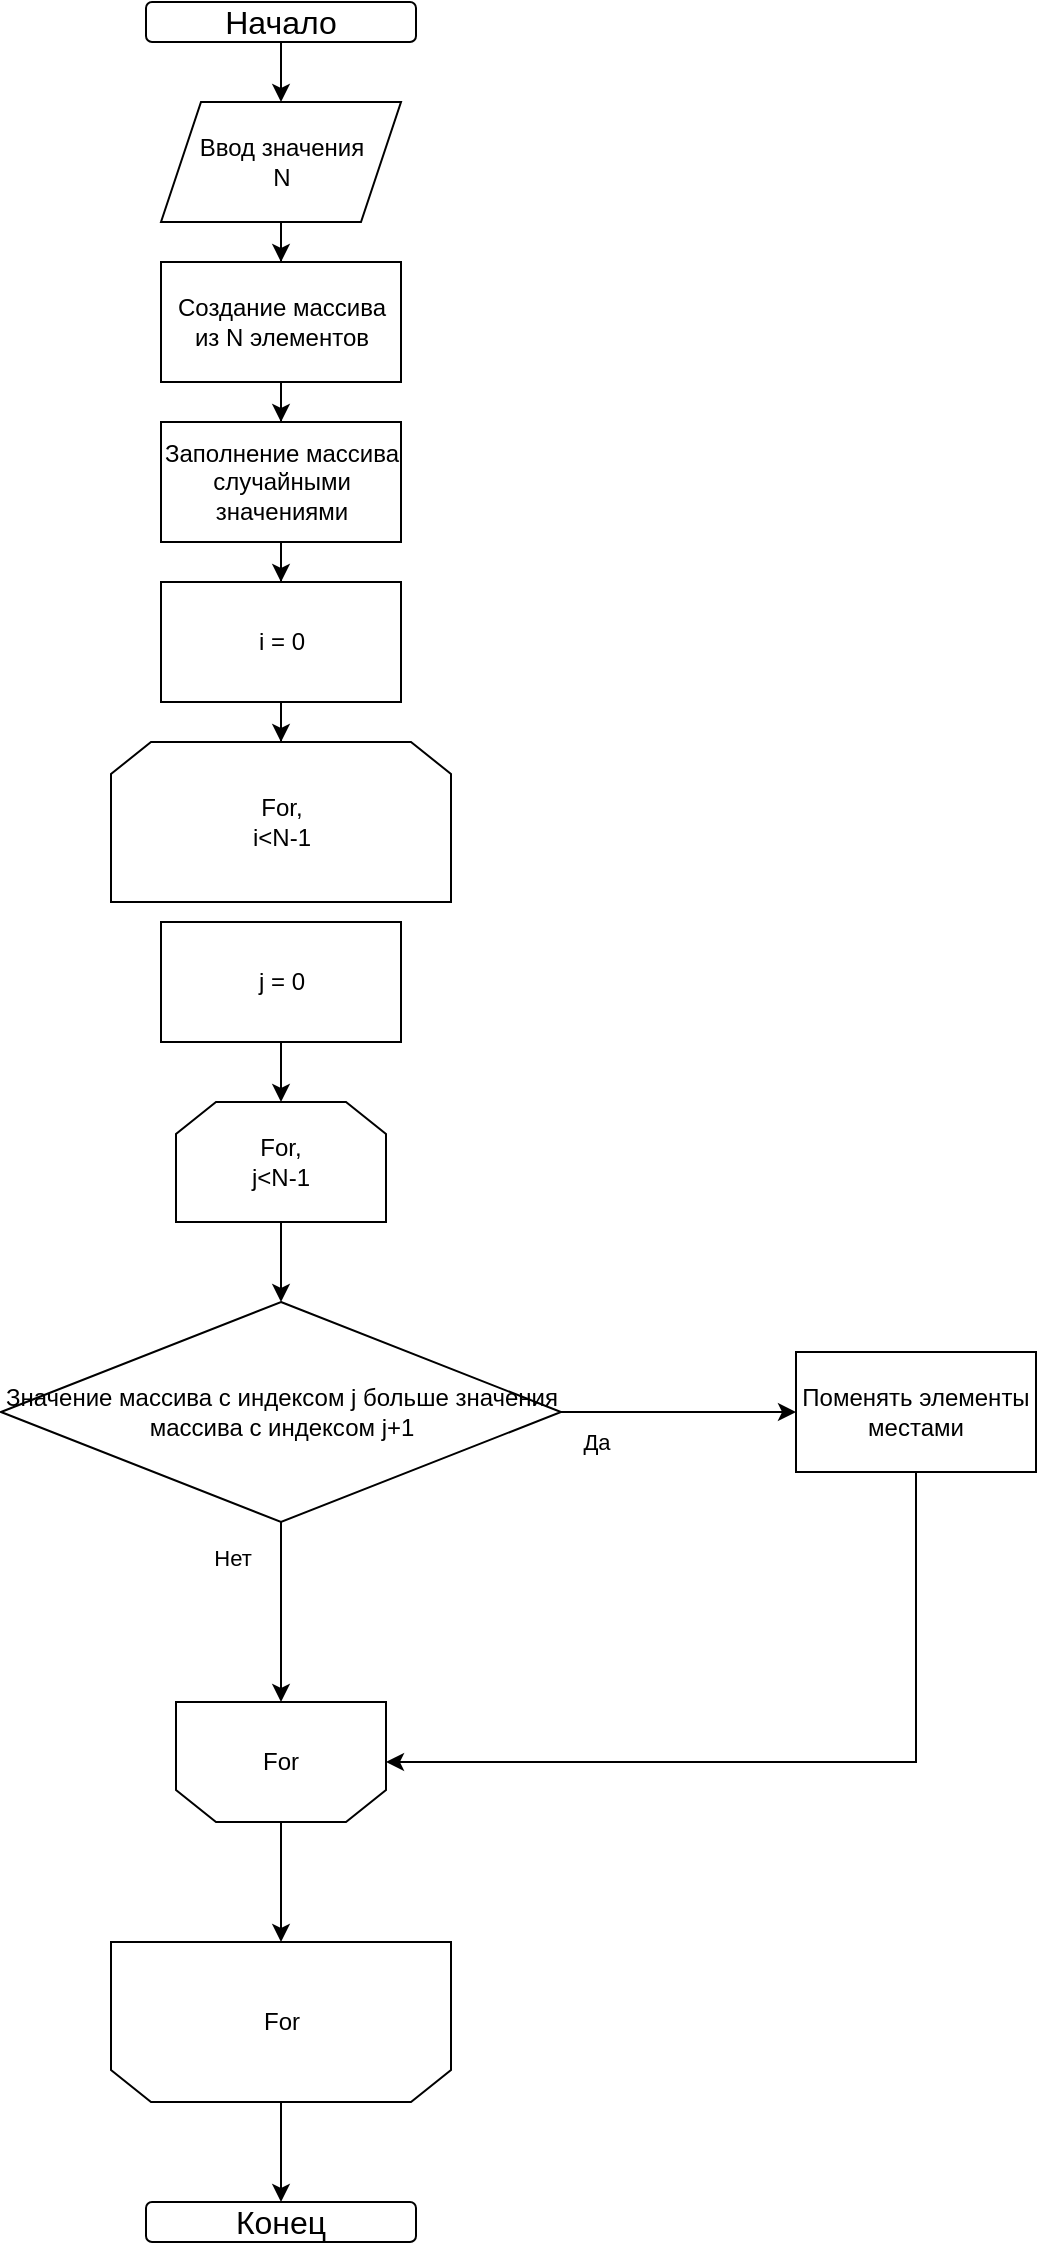 <mxfile version="21.4.0" type="github">
  <diagram id="C5RBs43oDa-KdzZeNtuy" name="Page-1">
    <mxGraphModel dx="2049" dy="1066" grid="1" gridSize="10" guides="1" tooltips="1" connect="1" arrows="1" fold="1" page="1" pageScale="1" pageWidth="827" pageHeight="1169" math="0" shadow="0">
      <root>
        <mxCell id="WIyWlLk6GJQsqaUBKTNV-0" />
        <mxCell id="WIyWlLk6GJQsqaUBKTNV-1" parent="WIyWlLk6GJQsqaUBKTNV-0" />
        <mxCell id="D8vA_F0jj49hH-3VTIe_-32" style="edgeStyle=orthogonalEdgeStyle;rounded=0;orthogonalLoop=1;jettySize=auto;html=1;entryX=0.5;entryY=0;entryDx=0;entryDy=0;" edge="1" parent="WIyWlLk6GJQsqaUBKTNV-1" source="D8vA_F0jj49hH-3VTIe_-3" target="D8vA_F0jj49hH-3VTIe_-4">
          <mxGeometry relative="1" as="geometry" />
        </mxCell>
        <mxCell id="D8vA_F0jj49hH-3VTIe_-3" value="&lt;font style=&quot;font-size: 16px;&quot;&gt;Начало&lt;/font&gt;" style="rounded=1;whiteSpace=wrap;html=1;" vertex="1" parent="WIyWlLk6GJQsqaUBKTNV-1">
          <mxGeometry x="275" y="30" width="135" height="20" as="geometry" />
        </mxCell>
        <mxCell id="D8vA_F0jj49hH-3VTIe_-33" style="edgeStyle=orthogonalEdgeStyle;rounded=0;orthogonalLoop=1;jettySize=auto;html=1;entryX=0.5;entryY=0;entryDx=0;entryDy=0;" edge="1" parent="WIyWlLk6GJQsqaUBKTNV-1" source="D8vA_F0jj49hH-3VTIe_-4" target="D8vA_F0jj49hH-3VTIe_-5">
          <mxGeometry relative="1" as="geometry" />
        </mxCell>
        <mxCell id="D8vA_F0jj49hH-3VTIe_-4" value="Ввод значения&lt;br&gt;N" style="shape=parallelogram;perimeter=parallelogramPerimeter;whiteSpace=wrap;html=1;fixedSize=1;" vertex="1" parent="WIyWlLk6GJQsqaUBKTNV-1">
          <mxGeometry x="282.5" y="80" width="120" height="60" as="geometry" />
        </mxCell>
        <mxCell id="D8vA_F0jj49hH-3VTIe_-35" style="edgeStyle=orthogonalEdgeStyle;rounded=0;orthogonalLoop=1;jettySize=auto;html=1;entryX=0.5;entryY=0;entryDx=0;entryDy=0;" edge="1" parent="WIyWlLk6GJQsqaUBKTNV-1" source="D8vA_F0jj49hH-3VTIe_-5" target="D8vA_F0jj49hH-3VTIe_-11">
          <mxGeometry relative="1" as="geometry" />
        </mxCell>
        <mxCell id="D8vA_F0jj49hH-3VTIe_-5" value="Создание массива из N элементов" style="rounded=0;whiteSpace=wrap;html=1;" vertex="1" parent="WIyWlLk6GJQsqaUBKTNV-1">
          <mxGeometry x="282.5" y="160" width="120" height="60" as="geometry" />
        </mxCell>
        <mxCell id="D8vA_F0jj49hH-3VTIe_-29" value="" style="edgeStyle=orthogonalEdgeStyle;rounded=0;orthogonalLoop=1;jettySize=auto;html=1;" edge="1" parent="WIyWlLk6GJQsqaUBKTNV-1" source="D8vA_F0jj49hH-3VTIe_-11" target="D8vA_F0jj49hH-3VTIe_-16">
          <mxGeometry relative="1" as="geometry" />
        </mxCell>
        <mxCell id="D8vA_F0jj49hH-3VTIe_-11" value="Заполнение массива случайными значениями" style="rounded=0;whiteSpace=wrap;html=1;" vertex="1" parent="WIyWlLk6GJQsqaUBKTNV-1">
          <mxGeometry x="282.5" y="240" width="120" height="60" as="geometry" />
        </mxCell>
        <mxCell id="D8vA_F0jj49hH-3VTIe_-13" value="For,&lt;br&gt;i&amp;lt;N-1" style="shape=loopLimit;whiteSpace=wrap;html=1;" vertex="1" parent="WIyWlLk6GJQsqaUBKTNV-1">
          <mxGeometry x="257.5" y="400" width="170" height="80" as="geometry" />
        </mxCell>
        <mxCell id="D8vA_F0jj49hH-3VTIe_-37" style="edgeStyle=orthogonalEdgeStyle;rounded=0;orthogonalLoop=1;jettySize=auto;html=1;" edge="1" parent="WIyWlLk6GJQsqaUBKTNV-1" source="D8vA_F0jj49hH-3VTIe_-15">
          <mxGeometry relative="1" as="geometry">
            <mxPoint x="342.5" y="1130.0" as="targetPoint" />
          </mxGeometry>
        </mxCell>
        <mxCell id="D8vA_F0jj49hH-3VTIe_-15" value="For&lt;br&gt;" style="shape=loopLimit;whiteSpace=wrap;html=1;direction=west;" vertex="1" parent="WIyWlLk6GJQsqaUBKTNV-1">
          <mxGeometry x="257.5" y="1000" width="170" height="80" as="geometry" />
        </mxCell>
        <mxCell id="D8vA_F0jj49hH-3VTIe_-28" style="edgeStyle=orthogonalEdgeStyle;rounded=0;orthogonalLoop=1;jettySize=auto;html=1;exitX=0.5;exitY=1;exitDx=0;exitDy=0;" edge="1" parent="WIyWlLk6GJQsqaUBKTNV-1" source="D8vA_F0jj49hH-3VTIe_-16" target="D8vA_F0jj49hH-3VTIe_-13">
          <mxGeometry relative="1" as="geometry" />
        </mxCell>
        <mxCell id="D8vA_F0jj49hH-3VTIe_-16" value="i = 0" style="rounded=0;whiteSpace=wrap;html=1;" vertex="1" parent="WIyWlLk6GJQsqaUBKTNV-1">
          <mxGeometry x="282.5" y="320" width="120" height="60" as="geometry" />
        </mxCell>
        <mxCell id="D8vA_F0jj49hH-3VTIe_-27" style="edgeStyle=orthogonalEdgeStyle;rounded=0;orthogonalLoop=1;jettySize=auto;html=1;" edge="1" parent="WIyWlLk6GJQsqaUBKTNV-1" source="D8vA_F0jj49hH-3VTIe_-17" target="D8vA_F0jj49hH-3VTIe_-18">
          <mxGeometry relative="1" as="geometry" />
        </mxCell>
        <mxCell id="D8vA_F0jj49hH-3VTIe_-17" value="j = 0" style="rounded=0;whiteSpace=wrap;html=1;" vertex="1" parent="WIyWlLk6GJQsqaUBKTNV-1">
          <mxGeometry x="282.5" y="490" width="120" height="60" as="geometry" />
        </mxCell>
        <mxCell id="D8vA_F0jj49hH-3VTIe_-26" style="edgeStyle=orthogonalEdgeStyle;rounded=0;orthogonalLoop=1;jettySize=auto;html=1;entryX=0.5;entryY=0;entryDx=0;entryDy=0;" edge="1" parent="WIyWlLk6GJQsqaUBKTNV-1" source="D8vA_F0jj49hH-3VTIe_-18" target="D8vA_F0jj49hH-3VTIe_-21">
          <mxGeometry relative="1" as="geometry" />
        </mxCell>
        <mxCell id="D8vA_F0jj49hH-3VTIe_-18" value="For,&lt;br&gt;j&amp;lt;N-1" style="shape=loopLimit;whiteSpace=wrap;html=1;" vertex="1" parent="WIyWlLk6GJQsqaUBKTNV-1">
          <mxGeometry x="290" y="580" width="105" height="60" as="geometry" />
        </mxCell>
        <mxCell id="D8vA_F0jj49hH-3VTIe_-36" style="edgeStyle=orthogonalEdgeStyle;rounded=0;orthogonalLoop=1;jettySize=auto;html=1;" edge="1" parent="WIyWlLk6GJQsqaUBKTNV-1" source="D8vA_F0jj49hH-3VTIe_-19" target="D8vA_F0jj49hH-3VTIe_-15">
          <mxGeometry relative="1" as="geometry" />
        </mxCell>
        <mxCell id="D8vA_F0jj49hH-3VTIe_-19" value="For" style="shape=loopLimit;whiteSpace=wrap;html=1;direction=west;" vertex="1" parent="WIyWlLk6GJQsqaUBKTNV-1">
          <mxGeometry x="290" y="880" width="105" height="60" as="geometry" />
        </mxCell>
        <mxCell id="D8vA_F0jj49hH-3VTIe_-22" style="edgeStyle=orthogonalEdgeStyle;rounded=0;orthogonalLoop=1;jettySize=auto;html=1;entryX=0.5;entryY=1;entryDx=0;entryDy=0;" edge="1" parent="WIyWlLk6GJQsqaUBKTNV-1" source="D8vA_F0jj49hH-3VTIe_-21" target="D8vA_F0jj49hH-3VTIe_-19">
          <mxGeometry relative="1" as="geometry" />
        </mxCell>
        <mxCell id="D8vA_F0jj49hH-3VTIe_-23" style="edgeStyle=orthogonalEdgeStyle;rounded=0;orthogonalLoop=1;jettySize=auto;html=1;" edge="1" parent="WIyWlLk6GJQsqaUBKTNV-1" source="D8vA_F0jj49hH-3VTIe_-21">
          <mxGeometry relative="1" as="geometry">
            <mxPoint x="600" y="735" as="targetPoint" />
          </mxGeometry>
        </mxCell>
        <mxCell id="D8vA_F0jj49hH-3VTIe_-39" value="Да&lt;br&gt;" style="edgeLabel;html=1;align=center;verticalAlign=middle;resizable=0;points=[];" vertex="1" connectable="0" parent="D8vA_F0jj49hH-3VTIe_-23">
          <mxGeometry x="-0.181" y="-1" relative="1" as="geometry">
            <mxPoint x="-31" y="14" as="offset" />
          </mxGeometry>
        </mxCell>
        <mxCell id="D8vA_F0jj49hH-3VTIe_-21" value="Значение массива c индексом j больше значения массива с индексом j+1" style="rhombus;whiteSpace=wrap;html=1;" vertex="1" parent="WIyWlLk6GJQsqaUBKTNV-1">
          <mxGeometry x="202.5" y="680" width="280" height="110" as="geometry" />
        </mxCell>
        <mxCell id="D8vA_F0jj49hH-3VTIe_-25" style="edgeStyle=orthogonalEdgeStyle;rounded=0;orthogonalLoop=1;jettySize=auto;html=1;entryX=0;entryY=0.5;entryDx=0;entryDy=0;" edge="1" parent="WIyWlLk6GJQsqaUBKTNV-1" source="D8vA_F0jj49hH-3VTIe_-24" target="D8vA_F0jj49hH-3VTIe_-19">
          <mxGeometry relative="1" as="geometry">
            <mxPoint x="660" y="920" as="targetPoint" />
            <Array as="points">
              <mxPoint x="660" y="910" />
            </Array>
          </mxGeometry>
        </mxCell>
        <mxCell id="D8vA_F0jj49hH-3VTIe_-24" value="Поменять элементы местами" style="rounded=0;whiteSpace=wrap;html=1;" vertex="1" parent="WIyWlLk6GJQsqaUBKTNV-1">
          <mxGeometry x="600" y="705" width="120" height="60" as="geometry" />
        </mxCell>
        <mxCell id="D8vA_F0jj49hH-3VTIe_-38" value="&lt;font style=&quot;font-size: 16px;&quot;&gt;Конец&lt;/font&gt;" style="rounded=1;whiteSpace=wrap;html=1;" vertex="1" parent="WIyWlLk6GJQsqaUBKTNV-1">
          <mxGeometry x="275" y="1130" width="135" height="20" as="geometry" />
        </mxCell>
        <mxCell id="D8vA_F0jj49hH-3VTIe_-40" value="Нет" style="edgeLabel;html=1;align=center;verticalAlign=middle;resizable=0;points=[];" vertex="1" connectable="0" parent="WIyWlLk6GJQsqaUBKTNV-1">
          <mxGeometry x="459.995" y="760" as="geometry">
            <mxPoint x="-142" y="48" as="offset" />
          </mxGeometry>
        </mxCell>
      </root>
    </mxGraphModel>
  </diagram>
</mxfile>

